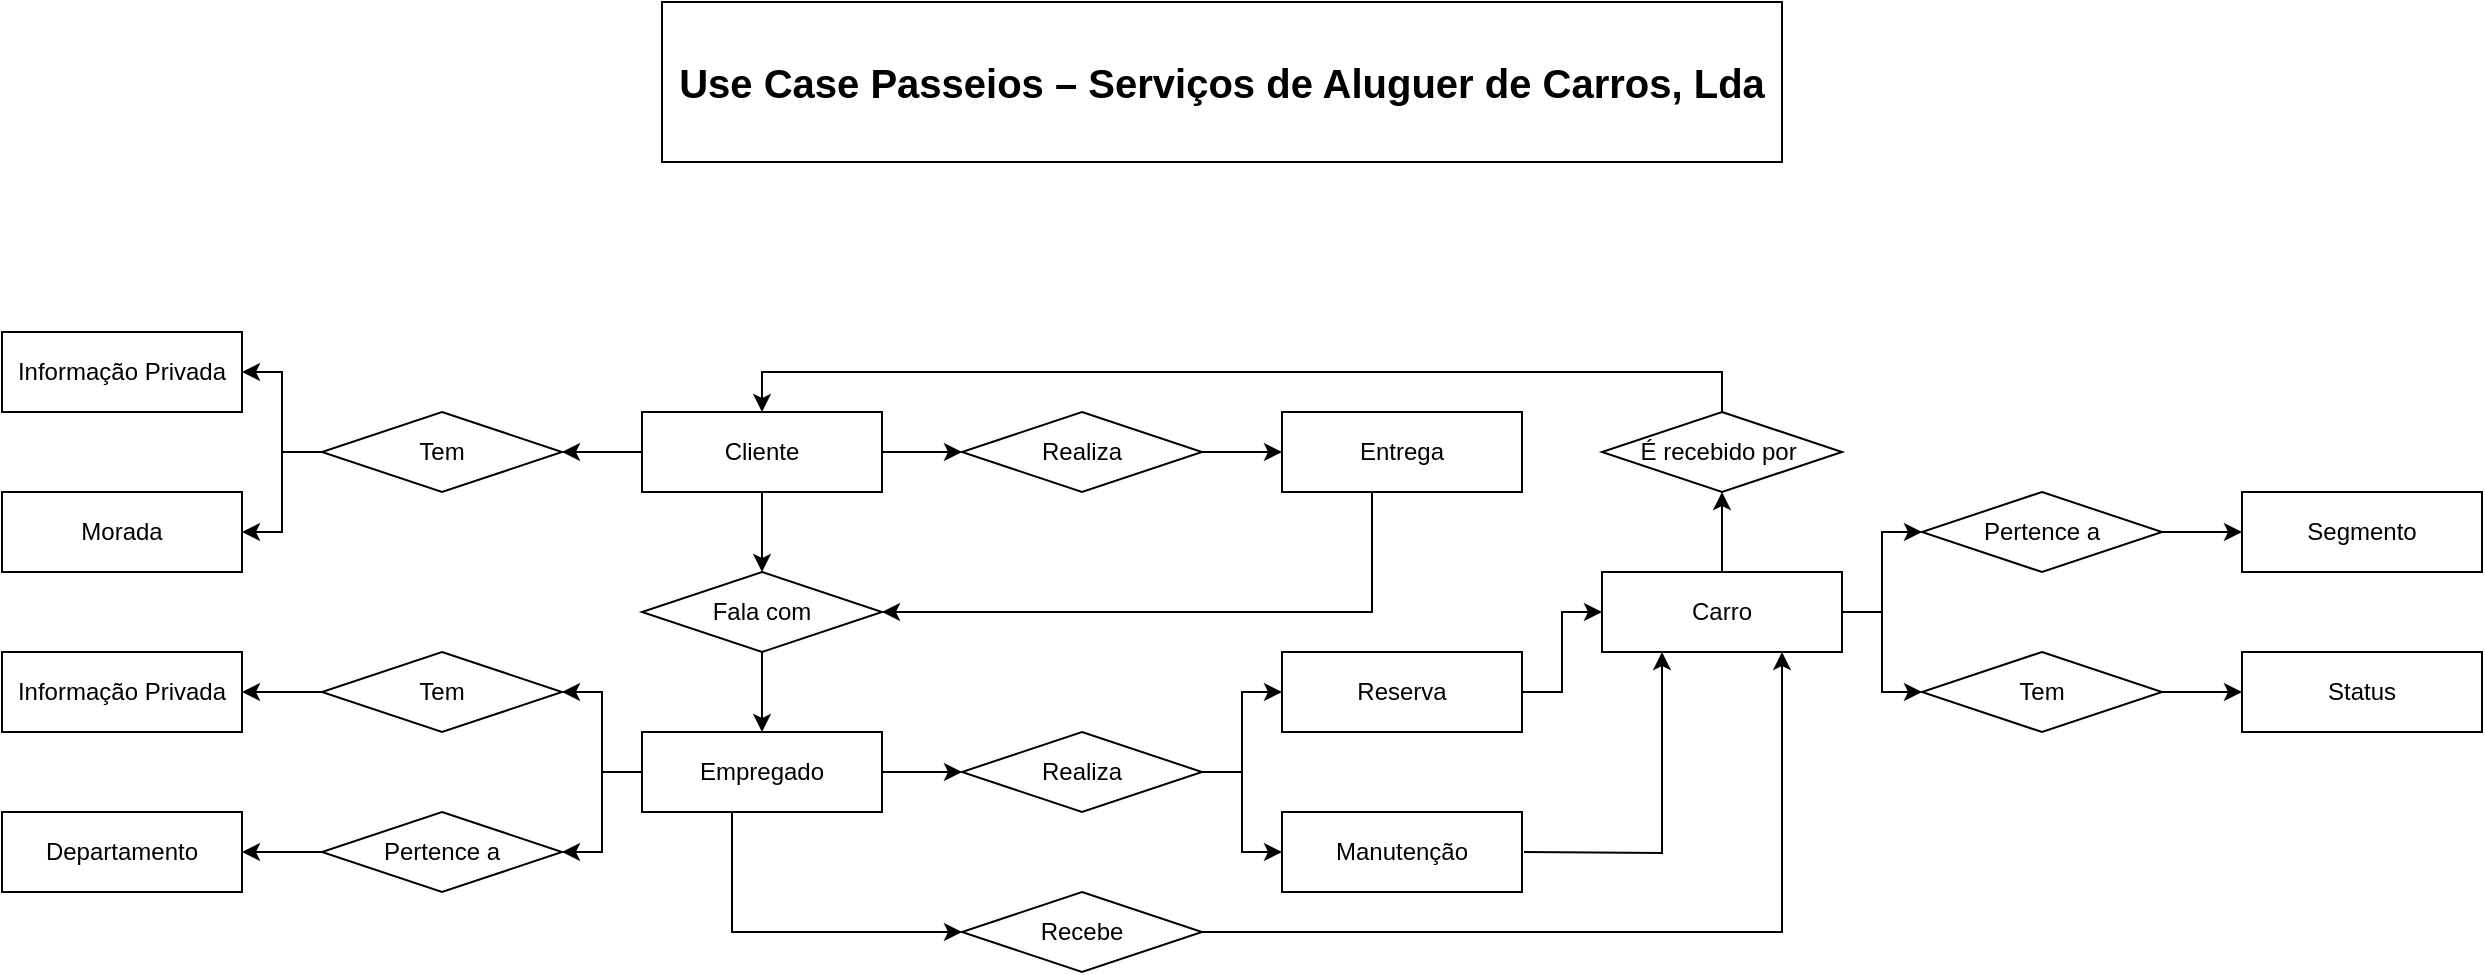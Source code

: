 <mxfile version="24.7.17">
  <diagram name="Page-1" id="MBMp9kpRw3ThS6dHtv7K">
    <mxGraphModel dx="1900" dy="621" grid="1" gridSize="10" guides="1" tooltips="1" connect="1" arrows="1" fold="1" page="1" pageScale="1" pageWidth="850" pageHeight="1100" math="0" shadow="0">
      <root>
        <mxCell id="0" />
        <mxCell id="1" parent="0" />
        <mxCell id="vYMbTAoIUmaKsaz3K42w-51" style="edgeStyle=orthogonalEdgeStyle;rounded=0;orthogonalLoop=1;jettySize=auto;html=1;" parent="1" source="vYMbTAoIUmaKsaz3K42w-3" target="vYMbTAoIUmaKsaz3K42w-10" edge="1">
          <mxGeometry relative="1" as="geometry" />
        </mxCell>
        <mxCell id="vYMbTAoIUmaKsaz3K42w-3" value="Fala com" style="rhombus;whiteSpace=wrap;html=1;" parent="1" vertex="1">
          <mxGeometry x="-290" y="605" width="120" height="40" as="geometry" />
        </mxCell>
        <mxCell id="vYMbTAoIUmaKsaz3K42w-20" style="edgeStyle=orthogonalEdgeStyle;rounded=0;orthogonalLoop=1;jettySize=auto;html=1;exitX=0.5;exitY=1;exitDx=0;exitDy=0;entryX=0.5;entryY=0;entryDx=0;entryDy=0;" parent="1" source="vYMbTAoIUmaKsaz3K42w-9" target="vYMbTAoIUmaKsaz3K42w-3" edge="1">
          <mxGeometry relative="1" as="geometry" />
        </mxCell>
        <mxCell id="vYMbTAoIUmaKsaz3K42w-22" style="edgeStyle=orthogonalEdgeStyle;rounded=0;orthogonalLoop=1;jettySize=auto;html=1;exitX=1;exitY=0.5;exitDx=0;exitDy=0;entryX=0;entryY=0.5;entryDx=0;entryDy=0;" parent="1" source="vYMbTAoIUmaKsaz3K42w-9" target="vYMbTAoIUmaKsaz3K42w-11" edge="1">
          <mxGeometry relative="1" as="geometry" />
        </mxCell>
        <mxCell id="m-nfOf8Dg2doQLkYgH_p-7" style="edgeStyle=orthogonalEdgeStyle;rounded=0;orthogonalLoop=1;jettySize=auto;html=1;exitX=0;exitY=0.5;exitDx=0;exitDy=0;entryX=1;entryY=0.5;entryDx=0;entryDy=0;" parent="1" source="vYMbTAoIUmaKsaz3K42w-9" target="m-nfOf8Dg2doQLkYgH_p-4" edge="1">
          <mxGeometry relative="1" as="geometry" />
        </mxCell>
        <mxCell id="vYMbTAoIUmaKsaz3K42w-9" value="Cliente" style="rounded=0;whiteSpace=wrap;html=1;" parent="1" vertex="1">
          <mxGeometry x="-290" y="525" width="120" height="40" as="geometry" />
        </mxCell>
        <mxCell id="vYMbTAoIUmaKsaz3K42w-52" style="edgeStyle=orthogonalEdgeStyle;rounded=0;orthogonalLoop=1;jettySize=auto;html=1;entryX=0;entryY=0.5;entryDx=0;entryDy=0;" parent="1" source="vYMbTAoIUmaKsaz3K42w-10" target="vYMbTAoIUmaKsaz3K42w-12" edge="1">
          <mxGeometry relative="1" as="geometry" />
        </mxCell>
        <mxCell id="vYMbTAoIUmaKsaz3K42w-58" style="edgeStyle=orthogonalEdgeStyle;rounded=0;orthogonalLoop=1;jettySize=auto;html=1;entryX=0;entryY=0.5;entryDx=0;entryDy=0;" parent="1" source="vYMbTAoIUmaKsaz3K42w-10" target="vYMbTAoIUmaKsaz3K42w-57" edge="1">
          <mxGeometry relative="1" as="geometry">
            <Array as="points">
              <mxPoint x="-245" y="785" />
            </Array>
          </mxGeometry>
        </mxCell>
        <mxCell id="m-nfOf8Dg2doQLkYgH_p-23" style="edgeStyle=orthogonalEdgeStyle;rounded=0;orthogonalLoop=1;jettySize=auto;html=1;entryX=1;entryY=0.5;entryDx=0;entryDy=0;" parent="1" source="vYMbTAoIUmaKsaz3K42w-10" target="m-nfOf8Dg2doQLkYgH_p-10" edge="1">
          <mxGeometry relative="1" as="geometry" />
        </mxCell>
        <mxCell id="m-nfOf8Dg2doQLkYgH_p-24" style="edgeStyle=orthogonalEdgeStyle;rounded=0;orthogonalLoop=1;jettySize=auto;html=1;" parent="1" source="vYMbTAoIUmaKsaz3K42w-10" target="m-nfOf8Dg2doQLkYgH_p-15" edge="1">
          <mxGeometry relative="1" as="geometry" />
        </mxCell>
        <mxCell id="vYMbTAoIUmaKsaz3K42w-10" value="Empregado" style="rounded=0;whiteSpace=wrap;html=1;" parent="1" vertex="1">
          <mxGeometry x="-290" y="685" width="120" height="40" as="geometry" />
        </mxCell>
        <mxCell id="vYMbTAoIUmaKsaz3K42w-11" value="Realiza" style="rhombus;whiteSpace=wrap;html=1;" parent="1" vertex="1">
          <mxGeometry x="-130" y="525" width="120" height="40" as="geometry" />
        </mxCell>
        <mxCell id="vYMbTAoIUmaKsaz3K42w-54" style="edgeStyle=orthogonalEdgeStyle;rounded=0;orthogonalLoop=1;jettySize=auto;html=1;entryX=0;entryY=0.5;entryDx=0;entryDy=0;" parent="1" source="vYMbTAoIUmaKsaz3K42w-12" target="vYMbTAoIUmaKsaz3K42w-14" edge="1">
          <mxGeometry relative="1" as="geometry" />
        </mxCell>
        <mxCell id="vYMbTAoIUmaKsaz3K42w-55" style="edgeStyle=orthogonalEdgeStyle;rounded=0;orthogonalLoop=1;jettySize=auto;html=1;entryX=0;entryY=0.5;entryDx=0;entryDy=0;" parent="1" source="vYMbTAoIUmaKsaz3K42w-12" target="vYMbTAoIUmaKsaz3K42w-15" edge="1">
          <mxGeometry relative="1" as="geometry" />
        </mxCell>
        <mxCell id="vYMbTAoIUmaKsaz3K42w-12" value="Realiza" style="rhombus;whiteSpace=wrap;html=1;" parent="1" vertex="1">
          <mxGeometry x="-130" y="685" width="120" height="40" as="geometry" />
        </mxCell>
        <mxCell id="vYMbTAoIUmaKsaz3K42w-62" style="edgeStyle=orthogonalEdgeStyle;rounded=0;orthogonalLoop=1;jettySize=auto;html=1;exitX=1;exitY=0.5;exitDx=0;exitDy=0;entryX=0;entryY=0.5;entryDx=0;entryDy=0;" parent="1" source="vYMbTAoIUmaKsaz3K42w-14" target="vYMbTAoIUmaKsaz3K42w-18" edge="1">
          <mxGeometry relative="1" as="geometry" />
        </mxCell>
        <mxCell id="vYMbTAoIUmaKsaz3K42w-14" value="Reserva" style="rounded=0;whiteSpace=wrap;html=1;" parent="1" vertex="1">
          <mxGeometry x="30" y="645" width="120" height="40" as="geometry" />
        </mxCell>
        <mxCell id="vYMbTAoIUmaKsaz3K42w-37" style="edgeStyle=orthogonalEdgeStyle;rounded=0;orthogonalLoop=1;jettySize=auto;html=1;entryX=0.25;entryY=1;entryDx=0;entryDy=0;" parent="1" target="vYMbTAoIUmaKsaz3K42w-18" edge="1">
          <mxGeometry relative="1" as="geometry">
            <mxPoint x="151" y="745.0" as="sourcePoint" />
            <mxPoint x="220.52" y="632.72" as="targetPoint" />
          </mxGeometry>
        </mxCell>
        <mxCell id="vYMbTAoIUmaKsaz3K42w-15" value="Manutenção" style="rounded=0;whiteSpace=wrap;html=1;" parent="1" vertex="1">
          <mxGeometry x="30" y="725" width="120" height="40" as="geometry" />
        </mxCell>
        <mxCell id="vYMbTAoIUmaKsaz3K42w-64" style="edgeStyle=orthogonalEdgeStyle;rounded=0;orthogonalLoop=1;jettySize=auto;html=1;entryX=0.5;entryY=1;entryDx=0;entryDy=0;" parent="1" source="vYMbTAoIUmaKsaz3K42w-18" target="vYMbTAoIUmaKsaz3K42w-25" edge="1">
          <mxGeometry relative="1" as="geometry" />
        </mxCell>
        <mxCell id="m-nfOf8Dg2doQLkYgH_p-27" style="edgeStyle=orthogonalEdgeStyle;rounded=0;orthogonalLoop=1;jettySize=auto;html=1;entryX=0;entryY=0.5;entryDx=0;entryDy=0;" parent="1" source="vYMbTAoIUmaKsaz3K42w-18" target="m-nfOf8Dg2doQLkYgH_p-26" edge="1">
          <mxGeometry relative="1" as="geometry" />
        </mxCell>
        <mxCell id="m-nfOf8Dg2doQLkYgH_p-28" style="edgeStyle=orthogonalEdgeStyle;rounded=0;orthogonalLoop=1;jettySize=auto;html=1;" parent="1" source="vYMbTAoIUmaKsaz3K42w-18" target="m-nfOf8Dg2doQLkYgH_p-25" edge="1">
          <mxGeometry relative="1" as="geometry" />
        </mxCell>
        <mxCell id="vYMbTAoIUmaKsaz3K42w-18" value="Carro" style="rounded=0;whiteSpace=wrap;html=1;" parent="1" vertex="1">
          <mxGeometry x="190" y="605" width="120" height="40" as="geometry" />
        </mxCell>
        <mxCell id="vYMbTAoIUmaKsaz3K42w-23" style="edgeStyle=orthogonalEdgeStyle;rounded=0;orthogonalLoop=1;jettySize=auto;html=1;entryX=0;entryY=0.5;entryDx=0;entryDy=0;" parent="1" source="vYMbTAoIUmaKsaz3K42w-11" target="vYMbTAoIUmaKsaz3K42w-13" edge="1">
          <mxGeometry relative="1" as="geometry" />
        </mxCell>
        <mxCell id="m-nfOf8Dg2doQLkYgH_p-22" style="edgeStyle=orthogonalEdgeStyle;rounded=0;orthogonalLoop=1;jettySize=auto;html=1;entryX=0.5;entryY=0;entryDx=0;entryDy=0;" parent="1" source="vYMbTAoIUmaKsaz3K42w-25" target="vYMbTAoIUmaKsaz3K42w-9" edge="1">
          <mxGeometry relative="1" as="geometry">
            <Array as="points">
              <mxPoint x="250" y="505" />
              <mxPoint x="-230" y="505" />
            </Array>
          </mxGeometry>
        </mxCell>
        <mxCell id="vYMbTAoIUmaKsaz3K42w-25" value="É recebido por&amp;nbsp;" style="rhombus;whiteSpace=wrap;html=1;" parent="1" vertex="1">
          <mxGeometry x="190" y="525" width="120" height="40" as="geometry" />
        </mxCell>
        <mxCell id="vYMbTAoIUmaKsaz3K42w-61" style="edgeStyle=orthogonalEdgeStyle;rounded=0;orthogonalLoop=1;jettySize=auto;html=1;entryX=1;entryY=0.5;entryDx=0;entryDy=0;" parent="1" source="vYMbTAoIUmaKsaz3K42w-13" target="vYMbTAoIUmaKsaz3K42w-3" edge="1">
          <mxGeometry relative="1" as="geometry">
            <Array as="points">
              <mxPoint x="75" y="625" />
            </Array>
          </mxGeometry>
        </mxCell>
        <mxCell id="vYMbTAoIUmaKsaz3K42w-13" value="Entrega" style="rounded=0;whiteSpace=wrap;html=1;" parent="1" vertex="1">
          <mxGeometry x="30" y="525" width="120" height="40" as="geometry" />
        </mxCell>
        <mxCell id="vYMbTAoIUmaKsaz3K42w-65" style="edgeStyle=orthogonalEdgeStyle;rounded=0;orthogonalLoop=1;jettySize=auto;html=1;entryX=0.75;entryY=1;entryDx=0;entryDy=0;" parent="1" source="vYMbTAoIUmaKsaz3K42w-57" target="vYMbTAoIUmaKsaz3K42w-18" edge="1">
          <mxGeometry relative="1" as="geometry" />
        </mxCell>
        <mxCell id="vYMbTAoIUmaKsaz3K42w-57" value="Recebe" style="rhombus;whiteSpace=wrap;html=1;" parent="1" vertex="1">
          <mxGeometry x="-130" y="765" width="120" height="40" as="geometry" />
        </mxCell>
        <mxCell id="m-nfOf8Dg2doQLkYgH_p-1" value="Informação Privada" style="rounded=0;whiteSpace=wrap;html=1;" parent="1" vertex="1">
          <mxGeometry x="-610" y="485" width="120" height="40" as="geometry" />
        </mxCell>
        <mxCell id="m-nfOf8Dg2doQLkYgH_p-2" value="Morada" style="rounded=0;whiteSpace=wrap;html=1;" parent="1" vertex="1">
          <mxGeometry x="-610" y="565" width="120" height="40" as="geometry" />
        </mxCell>
        <mxCell id="m-nfOf8Dg2doQLkYgH_p-8" style="edgeStyle=orthogonalEdgeStyle;rounded=0;orthogonalLoop=1;jettySize=auto;html=1;entryX=1;entryY=0.5;entryDx=0;entryDy=0;" parent="1" source="m-nfOf8Dg2doQLkYgH_p-4" target="m-nfOf8Dg2doQLkYgH_p-1" edge="1">
          <mxGeometry relative="1" as="geometry" />
        </mxCell>
        <mxCell id="m-nfOf8Dg2doQLkYgH_p-9" style="edgeStyle=orthogonalEdgeStyle;rounded=0;orthogonalLoop=1;jettySize=auto;html=1;entryX=1;entryY=0.5;entryDx=0;entryDy=0;" parent="1" source="m-nfOf8Dg2doQLkYgH_p-4" target="m-nfOf8Dg2doQLkYgH_p-2" edge="1">
          <mxGeometry relative="1" as="geometry" />
        </mxCell>
        <mxCell id="m-nfOf8Dg2doQLkYgH_p-4" value="Tem" style="rhombus;whiteSpace=wrap;html=1;" parent="1" vertex="1">
          <mxGeometry x="-450" y="525" width="120" height="40" as="geometry" />
        </mxCell>
        <mxCell id="m-nfOf8Dg2doQLkYgH_p-5" value="Informação Privada" style="rounded=0;whiteSpace=wrap;html=1;" parent="1" vertex="1">
          <mxGeometry x="-610" y="645" width="120" height="40" as="geometry" />
        </mxCell>
        <mxCell id="m-nfOf8Dg2doQLkYgH_p-6" value="Departamento" style="rounded=0;whiteSpace=wrap;html=1;" parent="1" vertex="1">
          <mxGeometry x="-610" y="725" width="120" height="40" as="geometry" />
        </mxCell>
        <mxCell id="m-nfOf8Dg2doQLkYgH_p-14" style="edgeStyle=orthogonalEdgeStyle;rounded=0;orthogonalLoop=1;jettySize=auto;html=1;exitX=0;exitY=0.5;exitDx=0;exitDy=0;" parent="1" source="m-nfOf8Dg2doQLkYgH_p-10" target="m-nfOf8Dg2doQLkYgH_p-5" edge="1">
          <mxGeometry relative="1" as="geometry" />
        </mxCell>
        <mxCell id="m-nfOf8Dg2doQLkYgH_p-10" value="Tem" style="rhombus;whiteSpace=wrap;html=1;" parent="1" vertex="1">
          <mxGeometry x="-450" y="645" width="120" height="40" as="geometry" />
        </mxCell>
        <mxCell id="m-nfOf8Dg2doQLkYgH_p-19" style="edgeStyle=orthogonalEdgeStyle;rounded=0;orthogonalLoop=1;jettySize=auto;html=1;exitX=0;exitY=0.5;exitDx=0;exitDy=0;" parent="1" source="m-nfOf8Dg2doQLkYgH_p-15" target="m-nfOf8Dg2doQLkYgH_p-6" edge="1">
          <mxGeometry relative="1" as="geometry" />
        </mxCell>
        <mxCell id="m-nfOf8Dg2doQLkYgH_p-15" value="Pertence a" style="rhombus;whiteSpace=wrap;html=1;" parent="1" vertex="1">
          <mxGeometry x="-450" y="725" width="120" height="40" as="geometry" />
        </mxCell>
        <mxCell id="m-nfOf8Dg2doQLkYgH_p-32" style="edgeStyle=orthogonalEdgeStyle;rounded=0;orthogonalLoop=1;jettySize=auto;html=1;entryX=0;entryY=0.5;entryDx=0;entryDy=0;" parent="1" source="m-nfOf8Dg2doQLkYgH_p-25" target="m-nfOf8Dg2doQLkYgH_p-29" edge="1">
          <mxGeometry relative="1" as="geometry" />
        </mxCell>
        <mxCell id="m-nfOf8Dg2doQLkYgH_p-25" value="Pertence a" style="rhombus;whiteSpace=wrap;html=1;" parent="1" vertex="1">
          <mxGeometry x="350" y="565" width="120" height="40" as="geometry" />
        </mxCell>
        <mxCell id="m-nfOf8Dg2doQLkYgH_p-31" style="edgeStyle=orthogonalEdgeStyle;rounded=0;orthogonalLoop=1;jettySize=auto;html=1;entryX=0;entryY=0.5;entryDx=0;entryDy=0;" parent="1" source="m-nfOf8Dg2doQLkYgH_p-26" target="m-nfOf8Dg2doQLkYgH_p-30" edge="1">
          <mxGeometry relative="1" as="geometry" />
        </mxCell>
        <mxCell id="m-nfOf8Dg2doQLkYgH_p-26" value="Tem" style="rhombus;whiteSpace=wrap;html=1;" parent="1" vertex="1">
          <mxGeometry x="350" y="645" width="120" height="40" as="geometry" />
        </mxCell>
        <mxCell id="m-nfOf8Dg2doQLkYgH_p-29" value="Segmento" style="rounded=0;whiteSpace=wrap;html=1;" parent="1" vertex="1">
          <mxGeometry x="510" y="565" width="120" height="40" as="geometry" />
        </mxCell>
        <mxCell id="m-nfOf8Dg2doQLkYgH_p-30" value="Status" style="rounded=0;whiteSpace=wrap;html=1;" parent="1" vertex="1">
          <mxGeometry x="510" y="645" width="120" height="40" as="geometry" />
        </mxCell>
        <mxCell id="m-nfOf8Dg2doQLkYgH_p-33" value="&lt;b&gt;&lt;font style=&quot;font-size: 20px;&quot;&gt;Use Case Passeios – Serviços de Aluguer de Carros, Lda&lt;/font&gt;&lt;/b&gt;" style="rounded=0;whiteSpace=wrap;html=1;" parent="1" vertex="1">
          <mxGeometry x="-280" y="320" width="560" height="80" as="geometry" />
        </mxCell>
      </root>
    </mxGraphModel>
  </diagram>
</mxfile>
